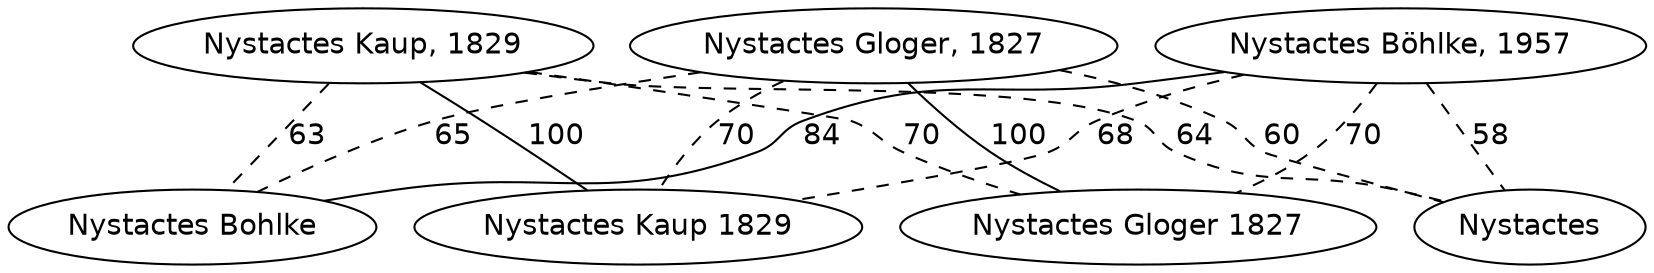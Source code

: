 graph G {
graph [fontname = "helvetica"];
node [fontname = "helvetica"];
edge [fontname = "helvetica"];
"0" [label="Nystactes Kaup, 1829"];
"1" [label="Nystactes Böhlke, 1957"];
"2" [label="Nystactes Gloger, 1827"];
"3" [label="Nystactes Bohlke"];
"4" [label="Nystactes"];
"5" [label="Nystactes Gloger 1827"];
"6" [label="Nystactes Kaup 1829"];
"0" -- "3" [style="dashed", label="63"];
"0" -- "4" [style="dashed", label="64"];
"0" -- "5" [style="dashed", label="70"];
"0" -- "6" [label="100"];
"1" -- "3" [label="84"];
"1" -- "4" [style="dashed", label="58"];
"1" -- "5" [style="dashed", label="70"];
"1" -- "6" [style="dashed", label="68"];
"2" -- "3" [style="dashed", label="65"];
"2" -- "4" [style="dashed", label="60"];
"2" -- "5" [label="100"];
"2" -- "6" [style="dashed", label="70"];
}